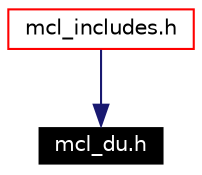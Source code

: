digraph G
{
  edge [fontname="Helvetica",fontsize=10,labelfontname="Helvetica",labelfontsize=10];
  node [fontname="Helvetica",fontsize=10,shape=record];
  Node803 [label="mcl_du.h",height=0.2,width=0.4,color="white", fillcolor="black", style="filled" fontcolor="white"];
  Node804 -> Node803 [color="midnightblue",fontsize=10,style="solid",fontname="Helvetica"];
  Node804 [label="mcl_includes.h",height=0.2,width=0.4,color="red",URL="$mcl__includes_8h.html"];
}
